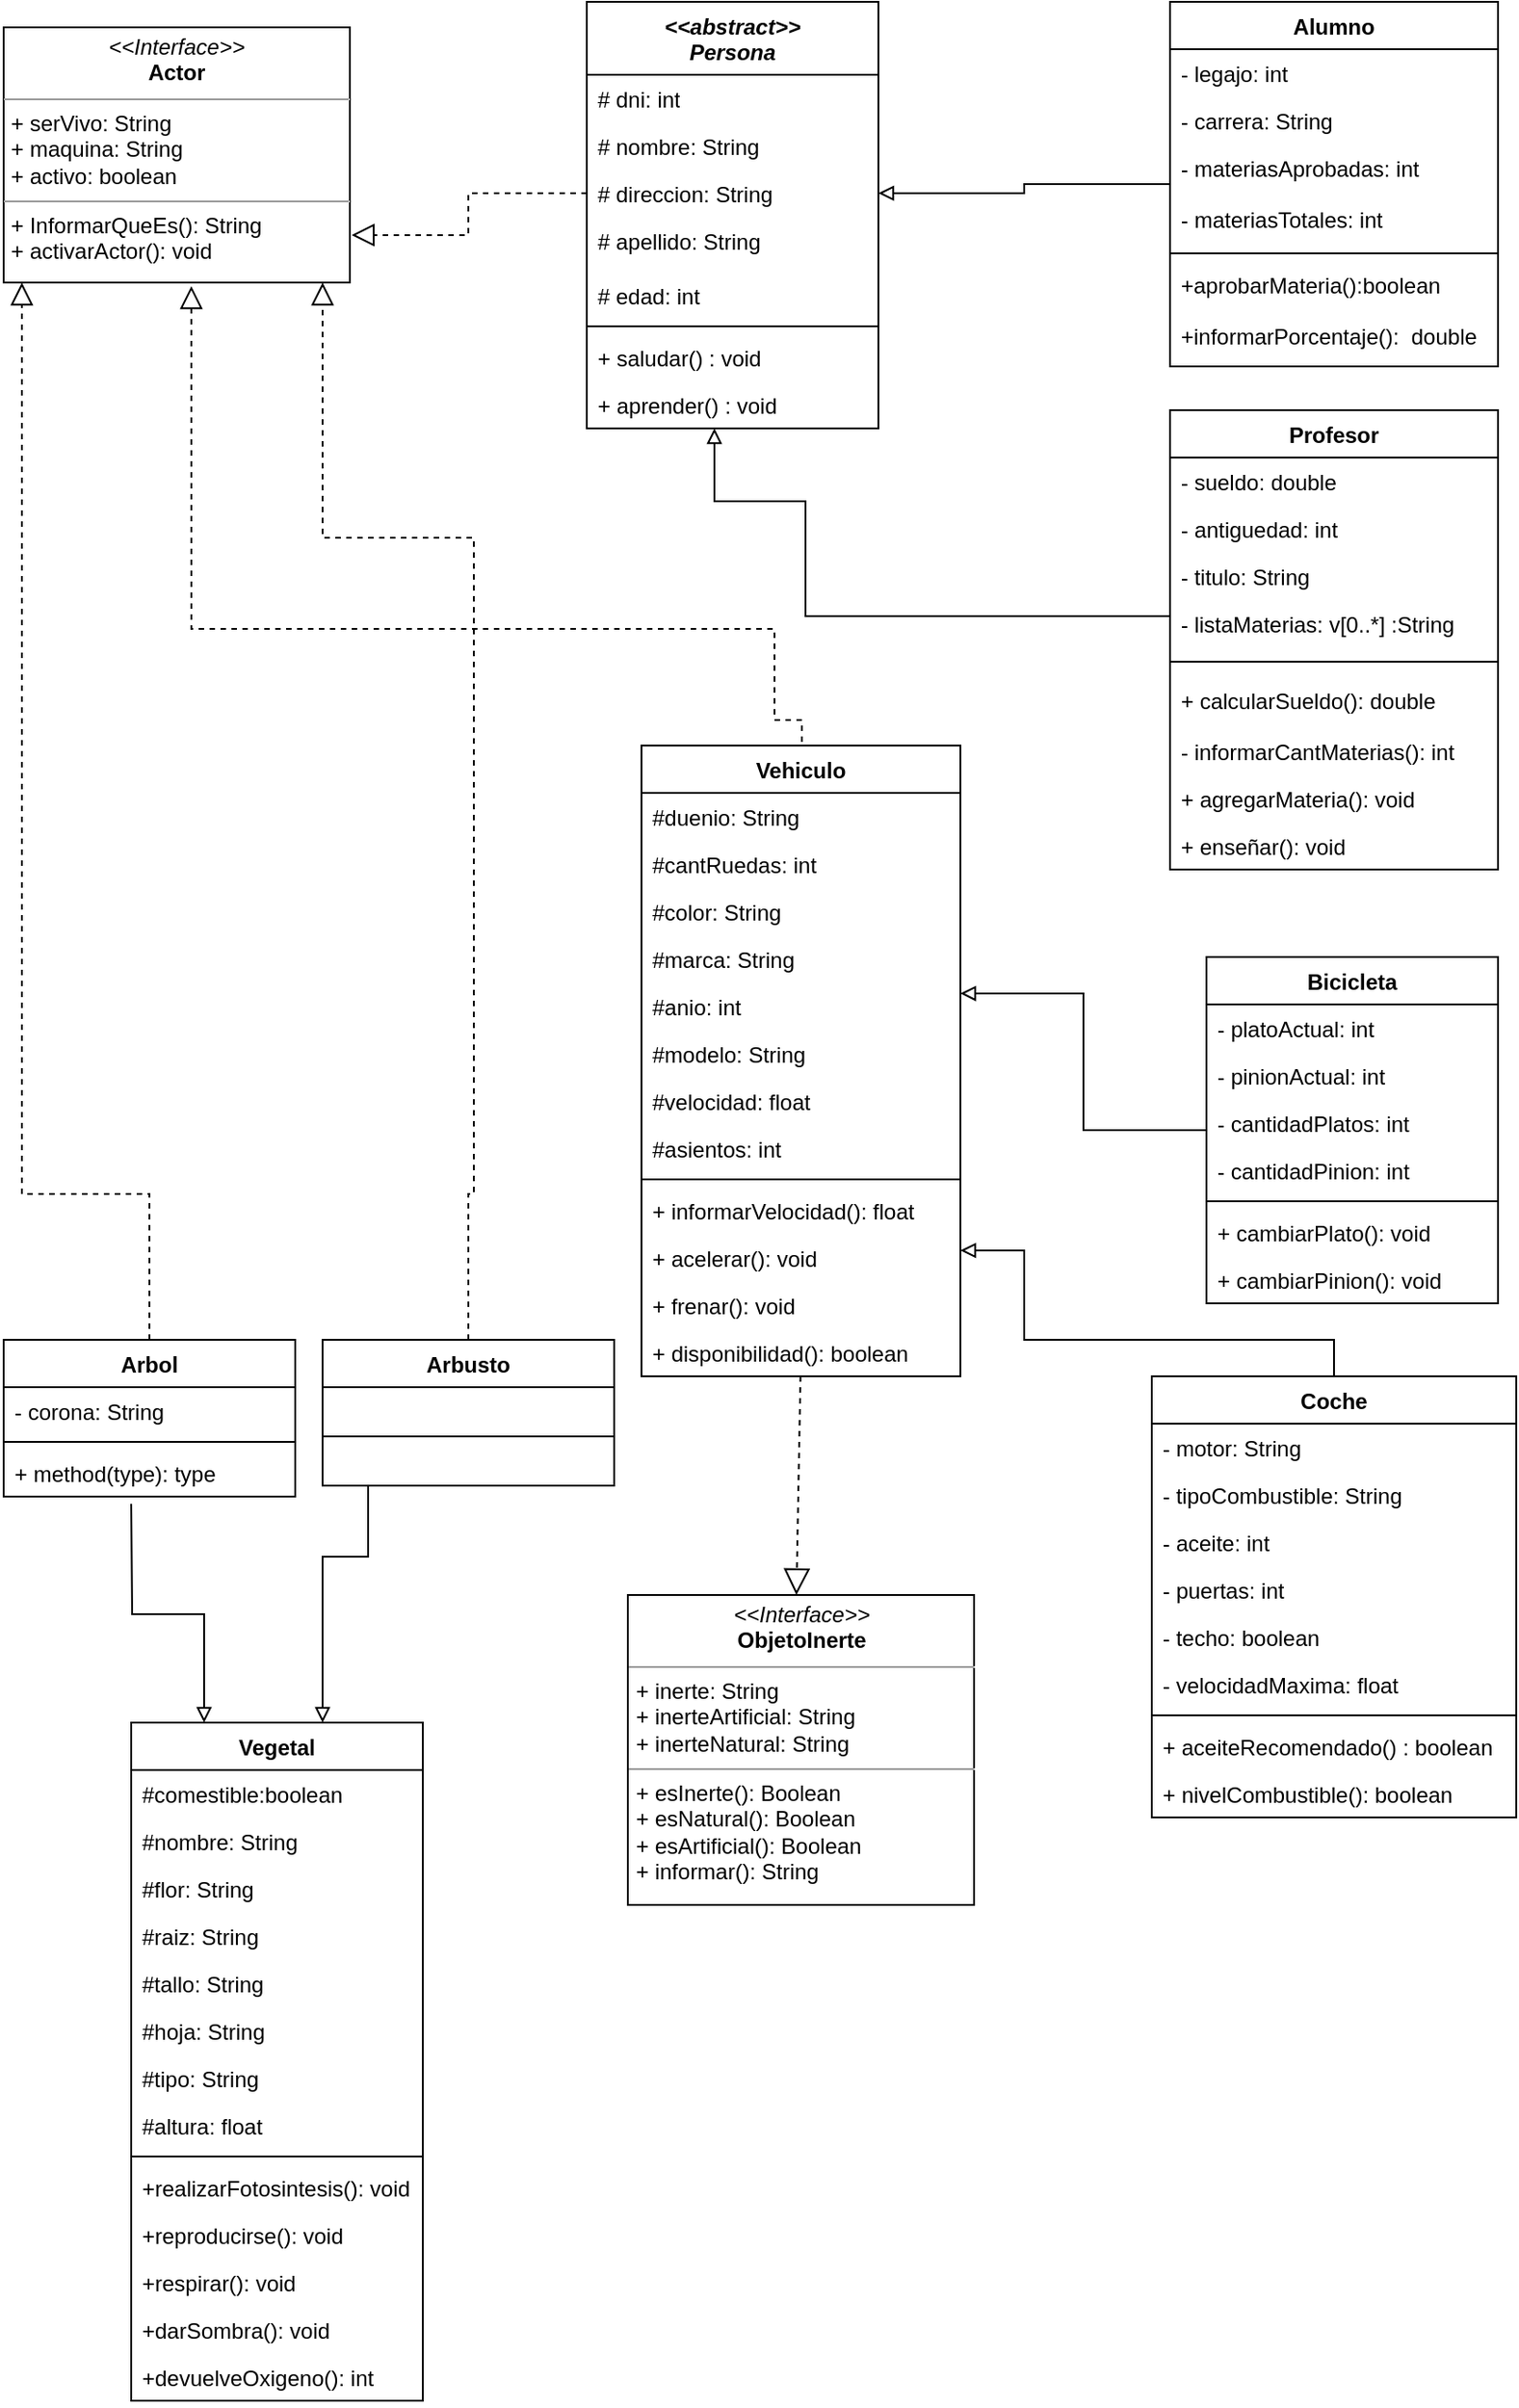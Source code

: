 <mxfile version="15.1.2" type="github">
  <diagram name="Page-1" id="c4acf3e9-155e-7222-9cf6-157b1a14988f">
    <mxGraphModel dx="454" dy="752" grid="1" gridSize="10" guides="1" tooltips="1" connect="1" arrows="1" fold="1" page="1" pageScale="1" pageWidth="850" pageHeight="1100" background="none" math="0" shadow="0">
      <root>
        <mxCell id="0" />
        <mxCell id="1" parent="0" />
        <mxCell id="5d2195bd80daf111-21" style="edgeStyle=orthogonalEdgeStyle;rounded=0;html=1;labelBackgroundColor=none;startFill=0;endArrow=block;endFill=0;endSize=10;fontFamily=Verdana;fontSize=10;dashed=1;entryX=1.005;entryY=0.814;entryDx=0;entryDy=0;entryPerimeter=0;exitX=0;exitY=0.5;exitDx=0;exitDy=0;" parent="1" source="2_aJ4YLWQftmCF7bw85G-9" target="5d2195bd80daf111-18" edge="1">
          <mxGeometry relative="1" as="geometry">
            <mxPoint x="360" y="99" as="targetPoint" />
          </mxGeometry>
        </mxCell>
        <mxCell id="5d2195bd80daf111-18" value="&lt;p style=&quot;margin: 0px ; margin-top: 4px ; text-align: center&quot;&gt;&lt;i&gt;&amp;lt;&amp;lt;Interface&amp;gt;&amp;gt;&lt;/i&gt;&lt;br&gt;&lt;b&gt;Actor&lt;/b&gt;&lt;/p&gt;&lt;hr size=&quot;1&quot;&gt;&lt;p style=&quot;margin: 0px ; margin-left: 4px&quot;&gt;+ serVivo: String&lt;br&gt;+ maquina: String&lt;/p&gt;&lt;p style=&quot;margin: 0px ; margin-left: 4px&quot;&gt;+ activo: boolean&lt;/p&gt;&lt;hr size=&quot;1&quot;&gt;&lt;p style=&quot;margin: 0px ; margin-left: 4px&quot;&gt;+ InformarQueEs(): String&lt;br&gt;+ activarActor(): void&lt;/p&gt;" style="verticalAlign=top;align=left;overflow=fill;fontSize=12;fontFamily=Helvetica;html=1;rounded=0;shadow=0;comic=0;labelBackgroundColor=none;strokeWidth=1" parent="1" vertex="1">
          <mxGeometry x="10" y="20" width="190" height="140" as="geometry" />
        </mxCell>
        <mxCell id="2_aJ4YLWQftmCF7bw85G-2" value="&lt;&lt;abstract&gt;&gt;&#xa;Persona" style="swimlane;fontStyle=3;align=center;verticalAlign=top;childLayout=stackLayout;horizontal=1;startSize=40;horizontalStack=0;resizeParent=1;resizeParentMax=0;resizeLast=0;collapsible=1;marginBottom=0;" parent="1" vertex="1">
          <mxGeometry x="330" y="6" width="160" height="234" as="geometry" />
        </mxCell>
        <mxCell id="2_aJ4YLWQftmCF7bw85G-6" value="# dni: int" style="text;html=1;strokeColor=none;fillColor=none;align=left;verticalAlign=top;spacingLeft=4;spacingRight=4;whiteSpace=wrap;overflow=hidden;rotatable=0;points=[[0,0.5],[1,0.5]];portConstraint=eastwest;" parent="2_aJ4YLWQftmCF7bw85G-2" vertex="1">
          <mxGeometry y="40" width="160" height="26" as="geometry" />
        </mxCell>
        <mxCell id="2_aJ4YLWQftmCF7bw85G-7" value="# nombre: String" style="text;html=1;strokeColor=none;fillColor=none;align=left;verticalAlign=top;spacingLeft=4;spacingRight=4;whiteSpace=wrap;overflow=hidden;rotatable=0;points=[[0,0.5],[1,0.5]];portConstraint=eastwest;" parent="2_aJ4YLWQftmCF7bw85G-2" vertex="1">
          <mxGeometry y="66" width="160" height="26" as="geometry" />
        </mxCell>
        <mxCell id="2_aJ4YLWQftmCF7bw85G-9" value="# direccion: String" style="text;html=1;strokeColor=none;fillColor=none;align=left;verticalAlign=top;spacingLeft=4;spacingRight=4;whiteSpace=wrap;overflow=hidden;rotatable=0;points=[[0,0.5],[1,0.5]];portConstraint=eastwest;" parent="2_aJ4YLWQftmCF7bw85G-2" vertex="1">
          <mxGeometry y="92" width="160" height="26" as="geometry" />
        </mxCell>
        <mxCell id="2_aJ4YLWQftmCF7bw85G-8" value="# apellido: String" style="text;html=1;strokeColor=none;fillColor=none;align=left;verticalAlign=top;spacingLeft=4;spacingRight=4;whiteSpace=wrap;overflow=hidden;rotatable=0;points=[[0,0.5],[1,0.5]];portConstraint=eastwest;" parent="2_aJ4YLWQftmCF7bw85G-2" vertex="1">
          <mxGeometry y="118" width="160" height="30" as="geometry" />
        </mxCell>
        <mxCell id="2_aJ4YLWQftmCF7bw85G-10" value="# edad: int" style="text;html=1;strokeColor=none;fillColor=none;align=left;verticalAlign=top;spacingLeft=4;spacingRight=4;whiteSpace=wrap;overflow=hidden;rotatable=0;points=[[0,0.5],[1,0.5]];portConstraint=eastwest;" parent="2_aJ4YLWQftmCF7bw85G-2" vertex="1">
          <mxGeometry y="148" width="160" height="26" as="geometry" />
        </mxCell>
        <mxCell id="2_aJ4YLWQftmCF7bw85G-4" value="" style="line;strokeWidth=1;fillColor=none;align=left;verticalAlign=middle;spacingTop=-1;spacingLeft=3;spacingRight=3;rotatable=0;labelPosition=right;points=[];portConstraint=eastwest;" parent="2_aJ4YLWQftmCF7bw85G-2" vertex="1">
          <mxGeometry y="174" width="160" height="8" as="geometry" />
        </mxCell>
        <mxCell id="2_aJ4YLWQftmCF7bw85G-5" value="+ saludar() : void" style="text;strokeColor=none;fillColor=none;align=left;verticalAlign=top;spacingLeft=4;spacingRight=4;overflow=hidden;rotatable=0;points=[[0,0.5],[1,0.5]];portConstraint=eastwest;" parent="2_aJ4YLWQftmCF7bw85G-2" vertex="1">
          <mxGeometry y="182" width="160" height="26" as="geometry" />
        </mxCell>
        <mxCell id="4pUxc5ikdN_HTLXPr3RL-1" value="+ aprender() : void" style="text;strokeColor=none;fillColor=none;align=left;verticalAlign=top;spacingLeft=4;spacingRight=4;overflow=hidden;rotatable=0;points=[[0,0.5],[1,0.5]];portConstraint=eastwest;" parent="2_aJ4YLWQftmCF7bw85G-2" vertex="1">
          <mxGeometry y="208" width="160" height="26" as="geometry" />
        </mxCell>
        <mxCell id="2_aJ4YLWQftmCF7bw85G-11" value="Vehiculo&#xa;" style="swimlane;fontStyle=1;align=center;verticalAlign=top;childLayout=stackLayout;horizontal=1;startSize=26;horizontalStack=0;resizeParent=1;resizeParentMax=0;resizeLast=0;collapsible=1;marginBottom=0;" parent="1" vertex="1">
          <mxGeometry x="360" y="414" width="175" height="346" as="geometry" />
        </mxCell>
        <mxCell id="2_aJ4YLWQftmCF7bw85G-12" value="#duenio: String&#xa;" style="text;strokeColor=none;fillColor=none;align=left;verticalAlign=top;spacingLeft=4;spacingRight=4;overflow=hidden;rotatable=0;points=[[0,0.5],[1,0.5]];portConstraint=eastwest;" parent="2_aJ4YLWQftmCF7bw85G-11" vertex="1">
          <mxGeometry y="26" width="175" height="26" as="geometry" />
        </mxCell>
        <mxCell id="2_aJ4YLWQftmCF7bw85G-41" value="#cantRuedas: int&#xa;" style="text;strokeColor=none;fillColor=none;align=left;verticalAlign=top;spacingLeft=4;spacingRight=4;overflow=hidden;rotatable=0;points=[[0,0.5],[1,0.5]];portConstraint=eastwest;" parent="2_aJ4YLWQftmCF7bw85G-11" vertex="1">
          <mxGeometry y="52" width="175" height="26" as="geometry" />
        </mxCell>
        <mxCell id="2_aJ4YLWQftmCF7bw85G-42" value="#color: String&#xa;" style="text;strokeColor=none;fillColor=none;align=left;verticalAlign=top;spacingLeft=4;spacingRight=4;overflow=hidden;rotatable=0;points=[[0,0.5],[1,0.5]];portConstraint=eastwest;" parent="2_aJ4YLWQftmCF7bw85G-11" vertex="1">
          <mxGeometry y="78" width="175" height="26" as="geometry" />
        </mxCell>
        <mxCell id="2_aJ4YLWQftmCF7bw85G-43" value="#marca: String&#xa;" style="text;strokeColor=none;fillColor=none;align=left;verticalAlign=top;spacingLeft=4;spacingRight=4;overflow=hidden;rotatable=0;points=[[0,0.5],[1,0.5]];portConstraint=eastwest;" parent="2_aJ4YLWQftmCF7bw85G-11" vertex="1">
          <mxGeometry y="104" width="175" height="26" as="geometry" />
        </mxCell>
        <mxCell id="2_aJ4YLWQftmCF7bw85G-44" value="#anio: int&#xa;" style="text;strokeColor=none;fillColor=none;align=left;verticalAlign=top;spacingLeft=4;spacingRight=4;overflow=hidden;rotatable=0;points=[[0,0.5],[1,0.5]];portConstraint=eastwest;" parent="2_aJ4YLWQftmCF7bw85G-11" vertex="1">
          <mxGeometry y="130" width="175" height="26" as="geometry" />
        </mxCell>
        <mxCell id="2_aJ4YLWQftmCF7bw85G-45" value="#modelo: String&#xa;" style="text;strokeColor=none;fillColor=none;align=left;verticalAlign=top;spacingLeft=4;spacingRight=4;overflow=hidden;rotatable=0;points=[[0,0.5],[1,0.5]];portConstraint=eastwest;" parent="2_aJ4YLWQftmCF7bw85G-11" vertex="1">
          <mxGeometry y="156" width="175" height="26" as="geometry" />
        </mxCell>
        <mxCell id="2_aJ4YLWQftmCF7bw85G-54" value="#velocidad: float" style="text;strokeColor=none;fillColor=none;align=left;verticalAlign=top;spacingLeft=4;spacingRight=4;overflow=hidden;rotatable=0;points=[[0,0.5],[1,0.5]];portConstraint=eastwest;" parent="2_aJ4YLWQftmCF7bw85G-11" vertex="1">
          <mxGeometry y="182" width="175" height="26" as="geometry" />
        </mxCell>
        <mxCell id="2_aJ4YLWQftmCF7bw85G-57" value="#asientos: int" style="text;strokeColor=none;fillColor=none;align=left;verticalAlign=top;spacingLeft=4;spacingRight=4;overflow=hidden;rotatable=0;points=[[0,0.5],[1,0.5]];portConstraint=eastwest;" parent="2_aJ4YLWQftmCF7bw85G-11" vertex="1">
          <mxGeometry y="208" width="175" height="26" as="geometry" />
        </mxCell>
        <mxCell id="2_aJ4YLWQftmCF7bw85G-13" value="" style="line;strokeWidth=1;fillColor=none;align=left;verticalAlign=middle;spacingTop=-1;spacingLeft=3;spacingRight=3;rotatable=0;labelPosition=right;points=[];portConstraint=eastwest;" parent="2_aJ4YLWQftmCF7bw85G-11" vertex="1">
          <mxGeometry y="234" width="175" height="8" as="geometry" />
        </mxCell>
        <mxCell id="2_aJ4YLWQftmCF7bw85G-55" value="+ informarVelocidad(): float" style="text;strokeColor=none;fillColor=none;align=left;verticalAlign=top;spacingLeft=4;spacingRight=4;overflow=hidden;rotatable=0;points=[[0,0.5],[1,0.5]];portConstraint=eastwest;" parent="2_aJ4YLWQftmCF7bw85G-11" vertex="1">
          <mxGeometry y="242" width="175" height="26" as="geometry" />
        </mxCell>
        <mxCell id="2_aJ4YLWQftmCF7bw85G-14" value="+ acelerar(): void" style="text;strokeColor=none;fillColor=none;align=left;verticalAlign=top;spacingLeft=4;spacingRight=4;overflow=hidden;rotatable=0;points=[[0,0.5],[1,0.5]];portConstraint=eastwest;" parent="2_aJ4YLWQftmCF7bw85G-11" vertex="1">
          <mxGeometry y="268" width="175" height="26" as="geometry" />
        </mxCell>
        <mxCell id="2_aJ4YLWQftmCF7bw85G-56" value="+ frenar(): void" style="text;strokeColor=none;fillColor=none;align=left;verticalAlign=top;spacingLeft=4;spacingRight=4;overflow=hidden;rotatable=0;points=[[0,0.5],[1,0.5]];portConstraint=eastwest;" parent="2_aJ4YLWQftmCF7bw85G-11" vertex="1">
          <mxGeometry y="294" width="175" height="26" as="geometry" />
        </mxCell>
        <mxCell id="2_aJ4YLWQftmCF7bw85G-58" value="+ disponibilidad(): boolean" style="text;strokeColor=none;fillColor=none;align=left;verticalAlign=top;spacingLeft=4;spacingRight=4;overflow=hidden;rotatable=0;points=[[0,0.5],[1,0.5]];portConstraint=eastwest;" parent="2_aJ4YLWQftmCF7bw85G-11" vertex="1">
          <mxGeometry y="320" width="175" height="26" as="geometry" />
        </mxCell>
        <mxCell id="2_aJ4YLWQftmCF7bw85G-38" style="edgeStyle=orthogonalEdgeStyle;rounded=0;orthogonalLoop=1;jettySize=auto;html=1;endArrow=block;endFill=0;" parent="1" source="2_aJ4YLWQftmCF7bw85G-15" edge="1">
          <mxGeometry relative="1" as="geometry">
            <mxPoint x="400" y="240" as="targetPoint" />
            <Array as="points">
              <mxPoint x="450" y="343" />
              <mxPoint x="450" y="280" />
              <mxPoint x="400" y="280" />
            </Array>
          </mxGeometry>
        </mxCell>
        <mxCell id="2_aJ4YLWQftmCF7bw85G-15" value="Profesor" style="swimlane;fontStyle=1;align=center;verticalAlign=top;childLayout=stackLayout;horizontal=1;startSize=26;horizontalStack=0;resizeParent=1;resizeParentMax=0;resizeLast=0;collapsible=1;marginBottom=0;" parent="1" vertex="1">
          <mxGeometry x="650" y="230" width="180" height="252" as="geometry" />
        </mxCell>
        <mxCell id="17acba5748e5396b-3" value="- sueldo: double" style="text;html=1;strokeColor=none;fillColor=none;align=left;verticalAlign=top;spacingLeft=4;spacingRight=4;whiteSpace=wrap;overflow=hidden;rotatable=0;points=[[0,0.5],[1,0.5]];portConstraint=eastwest;" parent="2_aJ4YLWQftmCF7bw85G-15" vertex="1">
          <mxGeometry y="26" width="180" height="26" as="geometry" />
        </mxCell>
        <mxCell id="17acba5748e5396b-4" value="- antiguedad: int" style="text;html=1;strokeColor=none;fillColor=none;align=left;verticalAlign=top;spacingLeft=4;spacingRight=4;whiteSpace=wrap;overflow=hidden;rotatable=0;points=[[0,0.5],[1,0.5]];portConstraint=eastwest;" parent="2_aJ4YLWQftmCF7bw85G-15" vertex="1">
          <mxGeometry y="52" width="180" height="26" as="geometry" />
        </mxCell>
        <mxCell id="Dq4exuCIPf0vAaUO24q_-4" value="- titulo: String" style="text;html=1;strokeColor=none;fillColor=none;align=left;verticalAlign=top;spacingLeft=4;spacingRight=4;whiteSpace=wrap;overflow=hidden;rotatable=0;points=[[0,0.5],[1,0.5]];portConstraint=eastwest;" parent="2_aJ4YLWQftmCF7bw85G-15" vertex="1">
          <mxGeometry y="78" width="180" height="26" as="geometry" />
        </mxCell>
        <mxCell id="2_aJ4YLWQftmCF7bw85G-33" value="- listaMaterias: v[0..*] :String" style="text;html=1;strokeColor=none;fillColor=none;align=left;verticalAlign=top;spacingLeft=4;spacingRight=4;whiteSpace=wrap;overflow=hidden;rotatable=0;points=[[0,0.5],[1,0.5]];portConstraint=eastwest;" parent="2_aJ4YLWQftmCF7bw85G-15" vertex="1">
          <mxGeometry y="104" width="180" height="26" as="geometry" />
        </mxCell>
        <mxCell id="2_aJ4YLWQftmCF7bw85G-17" value="" style="line;strokeWidth=1;fillColor=none;align=left;verticalAlign=middle;spacingTop=-1;spacingLeft=3;spacingRight=3;rotatable=0;labelPosition=right;points=[];portConstraint=eastwest;" parent="2_aJ4YLWQftmCF7bw85G-15" vertex="1">
          <mxGeometry y="130" width="180" height="16" as="geometry" />
        </mxCell>
        <mxCell id="2_aJ4YLWQftmCF7bw85G-18" value="+ calcularSueldo(): double" style="text;strokeColor=none;fillColor=none;align=left;verticalAlign=top;spacingLeft=4;spacingRight=4;overflow=hidden;rotatable=0;points=[[0,0.5],[1,0.5]];portConstraint=eastwest;" parent="2_aJ4YLWQftmCF7bw85G-15" vertex="1">
          <mxGeometry y="146" width="180" height="28" as="geometry" />
        </mxCell>
        <mxCell id="2_aJ4YLWQftmCF7bw85G-34" value="- informarCantMaterias(): int" style="text;html=1;strokeColor=none;fillColor=none;align=left;verticalAlign=top;spacingLeft=4;spacingRight=4;whiteSpace=wrap;overflow=hidden;rotatable=0;points=[[0,0.5],[1,0.5]];portConstraint=eastwest;" parent="2_aJ4YLWQftmCF7bw85G-15" vertex="1">
          <mxGeometry y="174" width="180" height="26" as="geometry" />
        </mxCell>
        <mxCell id="2_aJ4YLWQftmCF7bw85G-32" value="+ agregarMateria(): void" style="text;strokeColor=none;fillColor=none;align=left;verticalAlign=top;spacingLeft=4;spacingRight=4;overflow=hidden;rotatable=0;points=[[0,0.5],[1,0.5]];portConstraint=eastwest;" parent="2_aJ4YLWQftmCF7bw85G-15" vertex="1">
          <mxGeometry y="200" width="180" height="26" as="geometry" />
        </mxCell>
        <mxCell id="4pUxc5ikdN_HTLXPr3RL-2" value="+ enseñar(): void" style="text;strokeColor=none;fillColor=none;align=left;verticalAlign=top;spacingLeft=4;spacingRight=4;overflow=hidden;rotatable=0;points=[[0,0.5],[1,0.5]];portConstraint=eastwest;" parent="2_aJ4YLWQftmCF7bw85G-15" vertex="1">
          <mxGeometry y="226" width="180" height="26" as="geometry" />
        </mxCell>
        <mxCell id="2_aJ4YLWQftmCF7bw85G-26" style="edgeStyle=orthogonalEdgeStyle;rounded=0;orthogonalLoop=1;jettySize=auto;html=1;endArrow=block;endFill=0;" parent="1" source="2_aJ4YLWQftmCF7bw85G-19" target="2_aJ4YLWQftmCF7bw85G-9" edge="1">
          <mxGeometry relative="1" as="geometry" />
        </mxCell>
        <mxCell id="2_aJ4YLWQftmCF7bw85G-19" value="Alumno" style="swimlane;fontStyle=1;align=center;verticalAlign=top;childLayout=stackLayout;horizontal=1;startSize=26;horizontalStack=0;resizeParent=1;resizeParentMax=0;resizeLast=0;collapsible=1;marginBottom=0;" parent="1" vertex="1">
          <mxGeometry x="650" y="6" width="180" height="200" as="geometry" />
        </mxCell>
        <mxCell id="2_aJ4YLWQftmCF7bw85G-23" value="- legajo: int" style="text;html=1;strokeColor=none;fillColor=none;align=left;verticalAlign=top;spacingLeft=4;spacingRight=4;whiteSpace=wrap;overflow=hidden;rotatable=0;points=[[0,0.5],[1,0.5]];portConstraint=eastwest;" parent="2_aJ4YLWQftmCF7bw85G-19" vertex="1">
          <mxGeometry y="26" width="180" height="26" as="geometry" />
        </mxCell>
        <mxCell id="2_aJ4YLWQftmCF7bw85G-25" value="- carrera: String" style="text;html=1;strokeColor=none;fillColor=none;align=left;verticalAlign=top;spacingLeft=4;spacingRight=4;whiteSpace=wrap;overflow=hidden;rotatable=0;points=[[0,0.5],[1,0.5]];portConstraint=eastwest;" parent="2_aJ4YLWQftmCF7bw85G-19" vertex="1">
          <mxGeometry y="52" width="180" height="26" as="geometry" />
        </mxCell>
        <mxCell id="2_aJ4YLWQftmCF7bw85G-24" value="- materiasAprobadas: int" style="text;html=1;strokeColor=none;fillColor=none;align=left;verticalAlign=top;spacingLeft=4;spacingRight=4;whiteSpace=wrap;overflow=hidden;rotatable=0;points=[[0,0.5],[1,0.5]];portConstraint=eastwest;" parent="2_aJ4YLWQftmCF7bw85G-19" vertex="1">
          <mxGeometry y="78" width="180" height="28" as="geometry" />
        </mxCell>
        <mxCell id="2_aJ4YLWQftmCF7bw85G-28" value="- materiasTotales: int" style="text;html=1;strokeColor=none;fillColor=none;align=left;verticalAlign=top;spacingLeft=4;spacingRight=4;whiteSpace=wrap;overflow=hidden;rotatable=0;points=[[0,0.5],[1,0.5]];portConstraint=eastwest;" parent="2_aJ4YLWQftmCF7bw85G-19" vertex="1">
          <mxGeometry y="106" width="180" height="28" as="geometry" />
        </mxCell>
        <mxCell id="2_aJ4YLWQftmCF7bw85G-21" value="" style="line;strokeWidth=1;fillColor=none;align=left;verticalAlign=middle;spacingTop=-1;spacingLeft=3;spacingRight=3;rotatable=0;labelPosition=right;points=[];portConstraint=eastwest;" parent="2_aJ4YLWQftmCF7bw85G-19" vertex="1">
          <mxGeometry y="134" width="180" height="8" as="geometry" />
        </mxCell>
        <mxCell id="2_aJ4YLWQftmCF7bw85G-22" value="+aprobarMateria():boolean&#xa;&#xa;" style="text;strokeColor=none;fillColor=none;align=left;verticalAlign=top;spacingLeft=4;spacingRight=4;overflow=hidden;rotatable=0;points=[[0,0.5],[1,0.5]];portConstraint=eastwest;" parent="2_aJ4YLWQftmCF7bw85G-19" vertex="1">
          <mxGeometry y="142" width="180" height="28" as="geometry" />
        </mxCell>
        <mxCell id="2_aJ4YLWQftmCF7bw85G-30" value="+informarPorcentaje():  double&#xa;&#xa;" style="text;strokeColor=none;fillColor=none;align=left;verticalAlign=top;spacingLeft=4;spacingRight=4;overflow=hidden;rotatable=0;points=[[0,0.5],[1,0.5]];portConstraint=eastwest;" parent="2_aJ4YLWQftmCF7bw85G-19" vertex="1">
          <mxGeometry y="170" width="180" height="30" as="geometry" />
        </mxCell>
        <mxCell id="2_aJ4YLWQftmCF7bw85G-40" style="edgeStyle=orthogonalEdgeStyle;rounded=0;html=1;labelBackgroundColor=none;startFill=0;endArrow=block;endFill=0;endSize=10;fontFamily=Verdana;fontSize=10;dashed=1;entryX=0.542;entryY=1.014;entryDx=0;entryDy=0;entryPerimeter=0;" parent="1" target="5d2195bd80daf111-18" edge="1">
          <mxGeometry relative="1" as="geometry">
            <mxPoint x="448" y="412" as="sourcePoint" />
            <mxPoint x="20.0" y="230.0" as="targetPoint" />
            <Array as="points">
              <mxPoint x="448" y="400" />
              <mxPoint x="433" y="400" />
              <mxPoint x="433" y="350" />
              <mxPoint x="113" y="350" />
            </Array>
          </mxGeometry>
        </mxCell>
        <mxCell id="2_aJ4YLWQftmCF7bw85G-66" style="edgeStyle=orthogonalEdgeStyle;rounded=0;orthogonalLoop=1;jettySize=auto;html=1;entryX=1;entryY=0.231;entryDx=0;entryDy=0;entryPerimeter=0;endArrow=block;endFill=0;" parent="1" source="2_aJ4YLWQftmCF7bw85G-46" target="2_aJ4YLWQftmCF7bw85G-44" edge="1">
          <mxGeometry relative="1" as="geometry" />
        </mxCell>
        <mxCell id="2_aJ4YLWQftmCF7bw85G-46" value="Bicicleta&#xa;" style="swimlane;fontStyle=1;align=center;verticalAlign=top;childLayout=stackLayout;horizontal=1;startSize=26;horizontalStack=0;resizeParent=1;resizeParentMax=0;resizeLast=0;collapsible=1;marginBottom=0;" parent="1" vertex="1">
          <mxGeometry x="670" y="530" width="160" height="190" as="geometry" />
        </mxCell>
        <mxCell id="2_aJ4YLWQftmCF7bw85G-65" value="- platoActual: int " style="text;strokeColor=none;fillColor=none;align=left;verticalAlign=top;spacingLeft=4;spacingRight=4;overflow=hidden;rotatable=0;points=[[0,0.5],[1,0.5]];portConstraint=eastwest;" parent="2_aJ4YLWQftmCF7bw85G-46" vertex="1">
          <mxGeometry y="26" width="160" height="26" as="geometry" />
        </mxCell>
        <mxCell id="2_aJ4YLWQftmCF7bw85G-47" value="- pinionActual: int" style="text;strokeColor=none;fillColor=none;align=left;verticalAlign=top;spacingLeft=4;spacingRight=4;overflow=hidden;rotatable=0;points=[[0,0.5],[1,0.5]];portConstraint=eastwest;" parent="2_aJ4YLWQftmCF7bw85G-46" vertex="1">
          <mxGeometry y="52" width="160" height="26" as="geometry" />
        </mxCell>
        <mxCell id="4tb2j7itHDrnaWsJYtPL-8" value="- cantidadPlatos: int" style="text;strokeColor=none;fillColor=none;align=left;verticalAlign=top;spacingLeft=4;spacingRight=4;overflow=hidden;rotatable=0;points=[[0,0.5],[1,0.5]];portConstraint=eastwest;" parent="2_aJ4YLWQftmCF7bw85G-46" vertex="1">
          <mxGeometry y="78" width="160" height="26" as="geometry" />
        </mxCell>
        <mxCell id="4tb2j7itHDrnaWsJYtPL-9" value="- cantidadPinion: int" style="text;strokeColor=none;fillColor=none;align=left;verticalAlign=top;spacingLeft=4;spacingRight=4;overflow=hidden;rotatable=0;points=[[0,0.5],[1,0.5]];portConstraint=eastwest;" parent="2_aJ4YLWQftmCF7bw85G-46" vertex="1">
          <mxGeometry y="104" width="160" height="26" as="geometry" />
        </mxCell>
        <mxCell id="2_aJ4YLWQftmCF7bw85G-48" value="" style="line;strokeWidth=1;fillColor=none;align=left;verticalAlign=middle;spacingTop=-1;spacingLeft=3;spacingRight=3;rotatable=0;labelPosition=right;points=[];portConstraint=eastwest;" parent="2_aJ4YLWQftmCF7bw85G-46" vertex="1">
          <mxGeometry y="130" width="160" height="8" as="geometry" />
        </mxCell>
        <mxCell id="2_aJ4YLWQftmCF7bw85G-49" value="+ cambiarPlato(): void" style="text;strokeColor=none;fillColor=none;align=left;verticalAlign=top;spacingLeft=4;spacingRight=4;overflow=hidden;rotatable=0;points=[[0,0.5],[1,0.5]];portConstraint=eastwest;" parent="2_aJ4YLWQftmCF7bw85G-46" vertex="1">
          <mxGeometry y="138" width="160" height="26" as="geometry" />
        </mxCell>
        <mxCell id="4tb2j7itHDrnaWsJYtPL-7" value="+ cambiarPinion(): void" style="text;strokeColor=none;fillColor=none;align=left;verticalAlign=top;spacingLeft=4;spacingRight=4;overflow=hidden;rotatable=0;points=[[0,0.5],[1,0.5]];portConstraint=eastwest;" parent="2_aJ4YLWQftmCF7bw85G-46" vertex="1">
          <mxGeometry y="164" width="160" height="26" as="geometry" />
        </mxCell>
        <mxCell id="2_aJ4YLWQftmCF7bw85G-67" style="edgeStyle=orthogonalEdgeStyle;rounded=0;orthogonalLoop=1;jettySize=auto;html=1;endArrow=block;endFill=0;" parent="1" source="2_aJ4YLWQftmCF7bw85G-50" target="2_aJ4YLWQftmCF7bw85G-14" edge="1">
          <mxGeometry relative="1" as="geometry">
            <Array as="points">
              <mxPoint x="740" y="740" />
              <mxPoint x="570" y="740" />
              <mxPoint x="570" y="691" />
            </Array>
          </mxGeometry>
        </mxCell>
        <mxCell id="2_aJ4YLWQftmCF7bw85G-50" value="Coche" style="swimlane;fontStyle=1;align=center;verticalAlign=top;childLayout=stackLayout;horizontal=1;startSize=26;horizontalStack=0;resizeParent=1;resizeParentMax=0;resizeLast=0;collapsible=1;marginBottom=0;" parent="1" vertex="1">
          <mxGeometry x="640" y="760" width="200" height="242" as="geometry" />
        </mxCell>
        <mxCell id="2_aJ4YLWQftmCF7bw85G-51" value="- motor: String&#xa;" style="text;strokeColor=none;fillColor=none;align=left;verticalAlign=top;spacingLeft=4;spacingRight=4;overflow=hidden;rotatable=0;points=[[0,0.5],[1,0.5]];portConstraint=eastwest;" parent="2_aJ4YLWQftmCF7bw85G-50" vertex="1">
          <mxGeometry y="26" width="200" height="26" as="geometry" />
        </mxCell>
        <mxCell id="4tb2j7itHDrnaWsJYtPL-1" value="- tipoCombustible: String&#xa;" style="text;strokeColor=none;fillColor=none;align=left;verticalAlign=top;spacingLeft=4;spacingRight=4;overflow=hidden;rotatable=0;points=[[0,0.5],[1,0.5]];portConstraint=eastwest;" parent="2_aJ4YLWQftmCF7bw85G-50" vertex="1">
          <mxGeometry y="52" width="200" height="26" as="geometry" />
        </mxCell>
        <mxCell id="4tb2j7itHDrnaWsJYtPL-3" value="- aceite: int&#xa;" style="text;strokeColor=none;fillColor=none;align=left;verticalAlign=top;spacingLeft=4;spacingRight=4;overflow=hidden;rotatable=0;points=[[0,0.5],[1,0.5]];portConstraint=eastwest;" parent="2_aJ4YLWQftmCF7bw85G-50" vertex="1">
          <mxGeometry y="78" width="200" height="26" as="geometry" />
        </mxCell>
        <mxCell id="4tb2j7itHDrnaWsJYtPL-4" value="- puertas: int&#xa;" style="text;strokeColor=none;fillColor=none;align=left;verticalAlign=top;spacingLeft=4;spacingRight=4;overflow=hidden;rotatable=0;points=[[0,0.5],[1,0.5]];portConstraint=eastwest;" parent="2_aJ4YLWQftmCF7bw85G-50" vertex="1">
          <mxGeometry y="104" width="200" height="26" as="geometry" />
        </mxCell>
        <mxCell id="4tb2j7itHDrnaWsJYtPL-5" value="- techo: boolean&#xa;" style="text;strokeColor=none;fillColor=none;align=left;verticalAlign=top;spacingLeft=4;spacingRight=4;overflow=hidden;rotatable=0;points=[[0,0.5],[1,0.5]];portConstraint=eastwest;" parent="2_aJ4YLWQftmCF7bw85G-50" vertex="1">
          <mxGeometry y="130" width="200" height="26" as="geometry" />
        </mxCell>
        <mxCell id="4tb2j7itHDrnaWsJYtPL-6" value="- velocidadMaxima: float&#xa;" style="text;strokeColor=none;fillColor=none;align=left;verticalAlign=top;spacingLeft=4;spacingRight=4;overflow=hidden;rotatable=0;points=[[0,0.5],[1,0.5]];portConstraint=eastwest;" parent="2_aJ4YLWQftmCF7bw85G-50" vertex="1">
          <mxGeometry y="156" width="200" height="26" as="geometry" />
        </mxCell>
        <mxCell id="2_aJ4YLWQftmCF7bw85G-52" value="" style="line;strokeWidth=1;fillColor=none;align=left;verticalAlign=middle;spacingTop=-1;spacingLeft=3;spacingRight=3;rotatable=0;labelPosition=right;points=[];portConstraint=eastwest;" parent="2_aJ4YLWQftmCF7bw85G-50" vertex="1">
          <mxGeometry y="182" width="200" height="8" as="geometry" />
        </mxCell>
        <mxCell id="2_aJ4YLWQftmCF7bw85G-53" value="+ aceiteRecomendado() : boolean" style="text;strokeColor=none;fillColor=none;align=left;verticalAlign=top;spacingLeft=4;spacingRight=4;overflow=hidden;rotatable=0;points=[[0,0.5],[1,0.5]];portConstraint=eastwest;" parent="2_aJ4YLWQftmCF7bw85G-50" vertex="1">
          <mxGeometry y="190" width="200" height="26" as="geometry" />
        </mxCell>
        <mxCell id="4tb2j7itHDrnaWsJYtPL-2" value="+ nivelCombustible(): boolean" style="text;strokeColor=none;fillColor=none;align=left;verticalAlign=top;spacingLeft=4;spacingRight=4;overflow=hidden;rotatable=0;points=[[0,0.5],[1,0.5]];portConstraint=eastwest;" parent="2_aJ4YLWQftmCF7bw85G-50" vertex="1">
          <mxGeometry y="216" width="200" height="26" as="geometry" />
        </mxCell>
        <mxCell id="4tb2j7itHDrnaWsJYtPL-11" value="" style="endArrow=block;dashed=1;endFill=0;endSize=12;html=1;entryX=0.5;entryY=0;entryDx=0;entryDy=0;" parent="1" source="2_aJ4YLWQftmCF7bw85G-58" edge="1">
          <mxGeometry width="160" relative="1" as="geometry">
            <mxPoint x="340" y="690" as="sourcePoint" />
            <mxPoint x="445" y="880" as="targetPoint" />
          </mxGeometry>
        </mxCell>
        <mxCell id="NELhWFM5x4oQ5SO6Jcw0-1" value="Vegetal" style="swimlane;fontStyle=1;align=center;verticalAlign=top;childLayout=stackLayout;horizontal=1;startSize=26;horizontalStack=0;resizeParent=1;resizeParentMax=0;resizeLast=0;collapsible=1;marginBottom=0;" parent="1" vertex="1">
          <mxGeometry x="80" y="950" width="160" height="372" as="geometry" />
        </mxCell>
        <mxCell id="NELhWFM5x4oQ5SO6Jcw0-2" value="#comestible:boolean" style="text;strokeColor=none;fillColor=none;align=left;verticalAlign=top;spacingLeft=4;spacingRight=4;overflow=hidden;rotatable=0;points=[[0,0.5],[1,0.5]];portConstraint=eastwest;" parent="NELhWFM5x4oQ5SO6Jcw0-1" vertex="1">
          <mxGeometry y="26" width="160" height="26" as="geometry" />
        </mxCell>
        <mxCell id="NELhWFM5x4oQ5SO6Jcw0-9" value="#nombre: String" style="text;strokeColor=none;fillColor=none;align=left;verticalAlign=top;spacingLeft=4;spacingRight=4;overflow=hidden;rotatable=0;points=[[0,0.5],[1,0.5]];portConstraint=eastwest;" parent="NELhWFM5x4oQ5SO6Jcw0-1" vertex="1">
          <mxGeometry y="52" width="160" height="26" as="geometry" />
        </mxCell>
        <mxCell id="NELhWFM5x4oQ5SO6Jcw0-5" value="#flor: String" style="text;strokeColor=none;fillColor=none;align=left;verticalAlign=top;spacingLeft=4;spacingRight=4;overflow=hidden;rotatable=0;points=[[0,0.5],[1,0.5]];portConstraint=eastwest;" parent="NELhWFM5x4oQ5SO6Jcw0-1" vertex="1">
          <mxGeometry y="78" width="160" height="26" as="geometry" />
        </mxCell>
        <mxCell id="NELhWFM5x4oQ5SO6Jcw0-6" value="#raiz: String" style="text;strokeColor=none;fillColor=none;align=left;verticalAlign=top;spacingLeft=4;spacingRight=4;overflow=hidden;rotatable=0;points=[[0,0.5],[1,0.5]];portConstraint=eastwest;" parent="NELhWFM5x4oQ5SO6Jcw0-1" vertex="1">
          <mxGeometry y="104" width="160" height="26" as="geometry" />
        </mxCell>
        <mxCell id="NELhWFM5x4oQ5SO6Jcw0-7" value="#tallo: String " style="text;strokeColor=none;fillColor=none;align=left;verticalAlign=top;spacingLeft=4;spacingRight=4;overflow=hidden;rotatable=0;points=[[0,0.5],[1,0.5]];portConstraint=eastwest;" parent="NELhWFM5x4oQ5SO6Jcw0-1" vertex="1">
          <mxGeometry y="130" width="160" height="26" as="geometry" />
        </mxCell>
        <mxCell id="NELhWFM5x4oQ5SO6Jcw0-8" value="#hoja: String" style="text;strokeColor=none;fillColor=none;align=left;verticalAlign=top;spacingLeft=4;spacingRight=4;overflow=hidden;rotatable=0;points=[[0,0.5],[1,0.5]];portConstraint=eastwest;" parent="NELhWFM5x4oQ5SO6Jcw0-1" vertex="1">
          <mxGeometry y="156" width="160" height="26" as="geometry" />
        </mxCell>
        <mxCell id="NELhWFM5x4oQ5SO6Jcw0-16" value="#tipo: String" style="text;strokeColor=none;fillColor=none;align=left;verticalAlign=top;spacingLeft=4;spacingRight=4;overflow=hidden;rotatable=0;points=[[0,0.5],[1,0.5]];portConstraint=eastwest;" parent="NELhWFM5x4oQ5SO6Jcw0-1" vertex="1">
          <mxGeometry y="182" width="160" height="26" as="geometry" />
        </mxCell>
        <mxCell id="NELhWFM5x4oQ5SO6Jcw0-19" value="#altura: float" style="text;strokeColor=none;fillColor=none;align=left;verticalAlign=top;spacingLeft=4;spacingRight=4;overflow=hidden;rotatable=0;points=[[0,0.5],[1,0.5]];portConstraint=eastwest;" parent="NELhWFM5x4oQ5SO6Jcw0-1" vertex="1">
          <mxGeometry y="208" width="160" height="26" as="geometry" />
        </mxCell>
        <mxCell id="NELhWFM5x4oQ5SO6Jcw0-3" value="" style="line;strokeWidth=1;fillColor=none;align=left;verticalAlign=middle;spacingTop=-1;spacingLeft=3;spacingRight=3;rotatable=0;labelPosition=right;points=[];portConstraint=eastwest;" parent="NELhWFM5x4oQ5SO6Jcw0-1" vertex="1">
          <mxGeometry y="234" width="160" height="8" as="geometry" />
        </mxCell>
        <mxCell id="NELhWFM5x4oQ5SO6Jcw0-4" value="+realizarFotosintesis(): void" style="text;strokeColor=none;fillColor=none;align=left;verticalAlign=top;spacingLeft=4;spacingRight=4;overflow=hidden;rotatable=0;points=[[0,0.5],[1,0.5]];portConstraint=eastwest;" parent="NELhWFM5x4oQ5SO6Jcw0-1" vertex="1">
          <mxGeometry y="242" width="160" height="26" as="geometry" />
        </mxCell>
        <mxCell id="NELhWFM5x4oQ5SO6Jcw0-10" value="+reproducirse(): void" style="text;strokeColor=none;fillColor=none;align=left;verticalAlign=top;spacingLeft=4;spacingRight=4;overflow=hidden;rotatable=0;points=[[0,0.5],[1,0.5]];portConstraint=eastwest;" parent="NELhWFM5x4oQ5SO6Jcw0-1" vertex="1">
          <mxGeometry y="268" width="160" height="26" as="geometry" />
        </mxCell>
        <mxCell id="NELhWFM5x4oQ5SO6Jcw0-11" value="+respirar(): void" style="text;strokeColor=none;fillColor=none;align=left;verticalAlign=top;spacingLeft=4;spacingRight=4;overflow=hidden;rotatable=0;points=[[0,0.5],[1,0.5]];portConstraint=eastwest;" parent="NELhWFM5x4oQ5SO6Jcw0-1" vertex="1">
          <mxGeometry y="294" width="160" height="26" as="geometry" />
        </mxCell>
        <mxCell id="NELhWFM5x4oQ5SO6Jcw0-17" value="+darSombra(): void" style="text;strokeColor=none;fillColor=none;align=left;verticalAlign=top;spacingLeft=4;spacingRight=4;overflow=hidden;rotatable=0;points=[[0,0.5],[1,0.5]];portConstraint=eastwest;" parent="NELhWFM5x4oQ5SO6Jcw0-1" vertex="1">
          <mxGeometry y="320" width="160" height="26" as="geometry" />
        </mxCell>
        <mxCell id="NELhWFM5x4oQ5SO6Jcw0-18" value="+devuelveOxigeno(): int" style="text;strokeColor=none;fillColor=none;align=left;verticalAlign=top;spacingLeft=4;spacingRight=4;overflow=hidden;rotatable=0;points=[[0,0.5],[1,0.5]];portConstraint=eastwest;" parent="NELhWFM5x4oQ5SO6Jcw0-1" vertex="1">
          <mxGeometry y="346" width="160" height="26" as="geometry" />
        </mxCell>
        <mxCell id="NELhWFM5x4oQ5SO6Jcw0-12" value="Arbol&#xa;" style="swimlane;fontStyle=1;align=center;verticalAlign=top;childLayout=stackLayout;horizontal=1;startSize=26;horizontalStack=0;resizeParent=1;resizeParentMax=0;resizeLast=0;collapsible=1;marginBottom=0;" parent="1" vertex="1">
          <mxGeometry x="10" y="740" width="160" height="86" as="geometry" />
        </mxCell>
        <mxCell id="NELhWFM5x4oQ5SO6Jcw0-13" value="- corona: String" style="text;strokeColor=none;fillColor=none;align=left;verticalAlign=top;spacingLeft=4;spacingRight=4;overflow=hidden;rotatable=0;points=[[0,0.5],[1,0.5]];portConstraint=eastwest;" parent="NELhWFM5x4oQ5SO6Jcw0-12" vertex="1">
          <mxGeometry y="26" width="160" height="26" as="geometry" />
        </mxCell>
        <mxCell id="NELhWFM5x4oQ5SO6Jcw0-14" value="" style="line;strokeWidth=1;fillColor=none;align=left;verticalAlign=middle;spacingTop=-1;spacingLeft=3;spacingRight=3;rotatable=0;labelPosition=right;points=[];portConstraint=eastwest;" parent="NELhWFM5x4oQ5SO6Jcw0-12" vertex="1">
          <mxGeometry y="52" width="160" height="8" as="geometry" />
        </mxCell>
        <mxCell id="NELhWFM5x4oQ5SO6Jcw0-15" value="+ method(type): type" style="text;strokeColor=none;fillColor=none;align=left;verticalAlign=top;spacingLeft=4;spacingRight=4;overflow=hidden;rotatable=0;points=[[0,0.5],[1,0.5]];portConstraint=eastwest;" parent="NELhWFM5x4oQ5SO6Jcw0-12" vertex="1">
          <mxGeometry y="60" width="160" height="26" as="geometry" />
        </mxCell>
        <mxCell id="NELhWFM5x4oQ5SO6Jcw0-20" value="Arbusto" style="swimlane;fontStyle=1;align=center;verticalAlign=top;childLayout=stackLayout;horizontal=1;startSize=26;horizontalStack=0;resizeParent=1;resizeParentMax=0;resizeLast=0;collapsible=1;marginBottom=0;" parent="1" vertex="1">
          <mxGeometry x="185" y="740" width="160" height="80" as="geometry" />
        </mxCell>
        <mxCell id="NELhWFM5x4oQ5SO6Jcw0-22" value="" style="line;strokeWidth=1;fillColor=none;align=left;verticalAlign=middle;spacingTop=-1;spacingLeft=3;spacingRight=3;rotatable=0;labelPosition=right;points=[];portConstraint=eastwest;" parent="NELhWFM5x4oQ5SO6Jcw0-20" vertex="1">
          <mxGeometry y="26" width="160" height="54" as="geometry" />
        </mxCell>
        <mxCell id="NELhWFM5x4oQ5SO6Jcw0-24" style="edgeStyle=orthogonalEdgeStyle;rounded=0;orthogonalLoop=1;jettySize=auto;html=1;entryX=0.25;entryY=0;entryDx=0;entryDy=0;endArrow=block;endFill=0;" parent="1" target="NELhWFM5x4oQ5SO6Jcw0-1" edge="1">
          <mxGeometry relative="1" as="geometry">
            <mxPoint x="80" y="830" as="sourcePoint" />
            <mxPoint x="130" y="839.996" as="targetPoint" />
          </mxGeometry>
        </mxCell>
        <mxCell id="NELhWFM5x4oQ5SO6Jcw0-25" style="edgeStyle=orthogonalEdgeStyle;rounded=0;orthogonalLoop=1;jettySize=auto;html=1;entryX=0.25;entryY=0;entryDx=0;entryDy=0;endArrow=block;endFill=0;exitX=0.5;exitY=1;exitDx=0;exitDy=0;" parent="1" source="NELhWFM5x4oQ5SO6Jcw0-20" edge="1">
          <mxGeometry relative="1" as="geometry">
            <mxPoint x="295" y="789" as="sourcePoint" />
            <mxPoint x="185" y="950" as="targetPoint" />
            <Array as="points">
              <mxPoint x="210" y="820" />
              <mxPoint x="210" y="859" />
              <mxPoint x="185" y="859" />
            </Array>
          </mxGeometry>
        </mxCell>
        <mxCell id="NELhWFM5x4oQ5SO6Jcw0-26" style="edgeStyle=orthogonalEdgeStyle;rounded=0;html=1;labelBackgroundColor=none;startFill=0;endArrow=block;endFill=0;endSize=10;fontFamily=Verdana;fontSize=10;dashed=1;entryX=0.542;entryY=1.014;entryDx=0;entryDy=0;entryPerimeter=0;exitX=0.5;exitY=0;exitDx=0;exitDy=0;" parent="1" source="NELhWFM5x4oQ5SO6Jcw0-20" edge="1">
          <mxGeometry relative="1" as="geometry">
            <mxPoint x="268" y="730" as="sourcePoint" />
            <mxPoint x="185.0" y="160.0" as="targetPoint" />
            <Array as="points">
              <mxPoint x="265" y="660" />
              <mxPoint x="268" y="660" />
              <mxPoint x="268" y="300" />
              <mxPoint x="185" y="300" />
            </Array>
          </mxGeometry>
        </mxCell>
        <mxCell id="NELhWFM5x4oQ5SO6Jcw0-27" style="edgeStyle=orthogonalEdgeStyle;rounded=0;html=1;labelBackgroundColor=none;startFill=0;endArrow=block;endFill=0;endSize=10;fontFamily=Verdana;fontSize=10;dashed=1;entryX=0.542;entryY=1.014;entryDx=0;entryDy=0;entryPerimeter=0;exitX=0.5;exitY=0;exitDx=0;exitDy=0;" parent="1" source="NELhWFM5x4oQ5SO6Jcw0-12" edge="1">
          <mxGeometry relative="1" as="geometry">
            <mxPoint x="103" y="730" as="sourcePoint" />
            <mxPoint x="20" y="160" as="targetPoint" />
            <Array as="points">
              <mxPoint x="90" y="660" />
              <mxPoint x="20" y="660" />
            </Array>
          </mxGeometry>
        </mxCell>
        <mxCell id="luZwlmdQIthu40f3lUaq-2" value="&lt;p style=&quot;margin: 0px ; margin-top: 4px ; text-align: center&quot;&gt;&lt;i&gt;&amp;lt;&amp;lt;Interface&amp;gt;&amp;gt;&lt;/i&gt;&lt;br&gt;&lt;b&gt;ObjetoInerte&lt;/b&gt;&lt;/p&gt;&lt;hr size=&quot;1&quot;&gt;&lt;p style=&quot;margin: 0px ; margin-left: 4px&quot;&gt;+ inerte: String&lt;br&gt;+ inerteArtificial: String&lt;/p&gt;&lt;p style=&quot;margin: 0px ; margin-left: 4px&quot;&gt;+ inerteNatural: String&lt;/p&gt;&lt;hr size=&quot;1&quot;&gt;&lt;p style=&quot;margin: 0px ; margin-left: 4px&quot;&gt;+ esInerte(): Boolean&lt;br&gt;+ esNatural(): Boolean&lt;/p&gt;&lt;p style=&quot;margin: 0px ; margin-left: 4px&quot;&gt;+ esArtificial(): Boolean&lt;/p&gt;&lt;p style=&quot;margin: 0px ; margin-left: 4px&quot;&gt;+ informar(): String&lt;/p&gt;" style="verticalAlign=top;align=left;overflow=fill;fontSize=12;fontFamily=Helvetica;html=1;rounded=0;shadow=0;comic=0;labelBackgroundColor=none;strokeWidth=1" vertex="1" parent="1">
          <mxGeometry x="352.5" y="880" width="190" height="170" as="geometry" />
        </mxCell>
      </root>
    </mxGraphModel>
  </diagram>
</mxfile>
